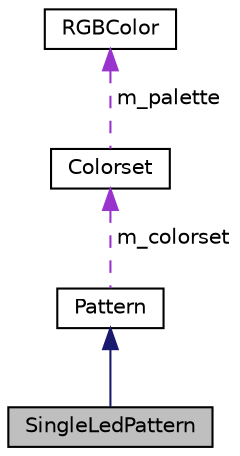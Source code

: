 digraph "SingleLedPattern"
{
 // INTERACTIVE_SVG=YES
 // LATEX_PDF_SIZE
  bgcolor="transparent";
  edge [fontname="Helvetica",fontsize="10",labelfontname="Helvetica",labelfontsize="10"];
  node [fontname="Helvetica",fontsize="10",shape=record];
  Node1 [label="SingleLedPattern",height=0.2,width=0.4,color="black", fillcolor="grey75", style="filled", fontcolor="black",tooltip=" "];
  Node2 -> Node1 [dir="back",color="midnightblue",fontsize="10",style="solid",fontname="Helvetica"];
  Node2 [label="Pattern",height=0.2,width=0.4,color="black",URL="$classPattern.html",tooltip=" "];
  Node3 -> Node2 [dir="back",color="darkorchid3",fontsize="10",style="dashed",label=" m_colorset" ,fontname="Helvetica"];
  Node3 [label="Colorset",height=0.2,width=0.4,color="black",URL="$classColorset.html",tooltip=" "];
  Node4 -> Node3 [dir="back",color="darkorchid3",fontsize="10",style="dashed",label=" m_palette" ,fontname="Helvetica"];
  Node4 [label="RGBColor",height=0.2,width=0.4,color="black",URL="$classRGBColor.html",tooltip=" "];
}
